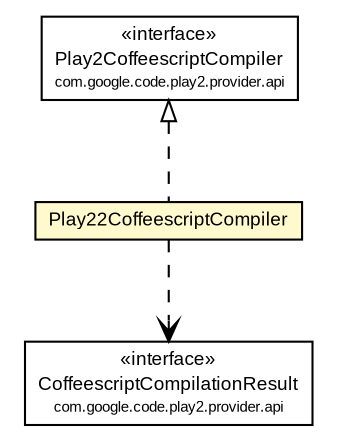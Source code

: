 #!/usr/local/bin/dot
#
# Class diagram 
# Generated by UMLGraph version R5_6-24-gf6e263 (http://www.umlgraph.org/)
#

digraph G {
	edge [fontname="arial",fontsize=10,labelfontname="arial",labelfontsize=10];
	node [fontname="arial",fontsize=10,shape=plaintext];
	nodesep=0.25;
	ranksep=0.5;
	// com.google.code.play2.provider.play22.Play22CoffeescriptCompiler
	c161 [label=<<table title="com.google.code.play2.provider.play22.Play22CoffeescriptCompiler" border="0" cellborder="1" cellspacing="0" cellpadding="2" port="p" bgcolor="lemonChiffon" href="./Play22CoffeescriptCompiler.html">
		<tr><td><table border="0" cellspacing="0" cellpadding="1">
<tr><td align="center" balign="center"> Play22CoffeescriptCompiler </td></tr>
		</table></td></tr>
		</table>>, URL="./Play22CoffeescriptCompiler.html", fontname="arial", fontcolor="black", fontsize=9.0];
	//com.google.code.play2.provider.play22.Play22CoffeescriptCompiler implements com.google.code.play2.provider.api.Play2CoffeescriptCompiler
	c170:p -> c161:p [dir=back,arrowtail=empty,style=dashed];
	// com.google.code.play2.provider.play22.Play22CoffeescriptCompiler DEPEND com.google.code.play2.provider.api.CoffeescriptCompilationResult
	c161:p -> c171:p [taillabel="", label="", headlabel="", fontname="arial", fontcolor="black", fontsize=10.0, color="black", arrowhead=open, style=dashed];
	// com.google.code.play2.provider.api.CoffeescriptCompilationResult
	c171 [label=<<table title="com.google.code.play2.provider.api.CoffeescriptCompilationResult" border="0" cellborder="1" cellspacing="0" cellpadding="2" port="p" href="http://java.sun.com/j2se/1.4.2/docs/api/com/google/code/play2/provider/api/CoffeescriptCompilationResult.html">
		<tr><td><table border="0" cellspacing="0" cellpadding="1">
<tr><td align="center" balign="center"> &#171;interface&#187; </td></tr>
<tr><td align="center" balign="center"> CoffeescriptCompilationResult </td></tr>
<tr><td align="center" balign="center"><font point-size="7.0"> com.google.code.play2.provider.api </font></td></tr>
		</table></td></tr>
		</table>>, URL="http://java.sun.com/j2se/1.4.2/docs/api/com/google/code/play2/provider/api/CoffeescriptCompilationResult.html", fontname="arial", fontcolor="black", fontsize=9.0];
	// com.google.code.play2.provider.api.Play2CoffeescriptCompiler
	c170 [label=<<table title="com.google.code.play2.provider.api.Play2CoffeescriptCompiler" border="0" cellborder="1" cellspacing="0" cellpadding="2" port="p" href="http://java.sun.com/j2se/1.4.2/docs/api/com/google/code/play2/provider/api/Play2CoffeescriptCompiler.html">
		<tr><td><table border="0" cellspacing="0" cellpadding="1">
<tr><td align="center" balign="center"> &#171;interface&#187; </td></tr>
<tr><td align="center" balign="center"> Play2CoffeescriptCompiler </td></tr>
<tr><td align="center" balign="center"><font point-size="7.0"> com.google.code.play2.provider.api </font></td></tr>
		</table></td></tr>
		</table>>, URL="http://java.sun.com/j2se/1.4.2/docs/api/com/google/code/play2/provider/api/Play2CoffeescriptCompiler.html", fontname="arial", fontcolor="black", fontsize=9.0];
}

